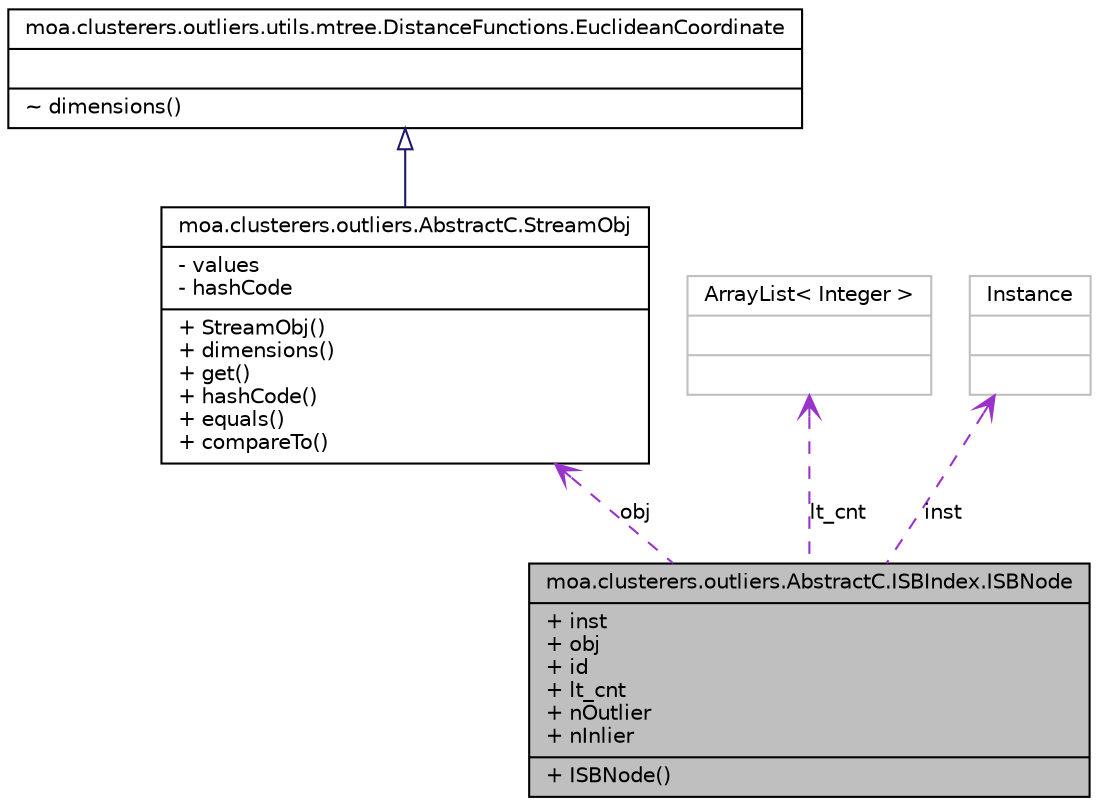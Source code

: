 digraph G
{
  edge [fontname="Helvetica",fontsize="10",labelfontname="Helvetica",labelfontsize="10"];
  node [fontname="Helvetica",fontsize="10",shape=record];
  Node1 [label="{moa.clusterers.outliers.AbstractC.ISBIndex.ISBNode\n|+ inst\l+ obj\l+ id\l+ lt_cnt\l+ nOutlier\l+ nInlier\l|+ ISBNode()\l}",height=0.2,width=0.4,color="black", fillcolor="grey75", style="filled" fontcolor="black"];
  Node2 -> Node1 [dir=back,color="darkorchid3",fontsize="10",style="dashed",label="obj",arrowtail="open",fontname="Helvetica"];
  Node2 [label="{moa.clusterers.outliers.AbstractC.StreamObj\n|- values\l- hashCode\l|+ StreamObj()\l+ dimensions()\l+ get()\l+ hashCode()\l+ equals()\l+ compareTo()\l}",height=0.2,width=0.4,color="black", fillcolor="white", style="filled",URL="$classmoa_1_1clusterers_1_1outliers_1_1AbstractC_1_1StreamObj.html"];
  Node3 -> Node2 [dir=back,color="midnightblue",fontsize="10",style="solid",arrowtail="empty",fontname="Helvetica"];
  Node3 [label="{moa.clusterers.outliers.utils.mtree.DistanceFunctions.EuclideanCoordinate\n||~ dimensions()\l}",height=0.2,width=0.4,color="black", fillcolor="white", style="filled",URL="$interfacemoa_1_1clusterers_1_1outliers_1_1utils_1_1mtree_1_1DistanceFunctions_1_1EuclideanCoordinate.html",tooltip="An interface to represent coordinates in Euclidean spaces."];
  Node4 -> Node1 [dir=back,color="darkorchid3",fontsize="10",style="dashed",label="lt_cnt",arrowtail="open",fontname="Helvetica"];
  Node4 [label="{ArrayList\< Integer \>\n||}",height=0.2,width=0.4,color="grey75", fillcolor="white", style="filled"];
  Node5 -> Node1 [dir=back,color="darkorchid3",fontsize="10",style="dashed",label="inst",arrowtail="open",fontname="Helvetica"];
  Node5 [label="{Instance\n||}",height=0.2,width=0.4,color="grey75", fillcolor="white", style="filled"];
}
